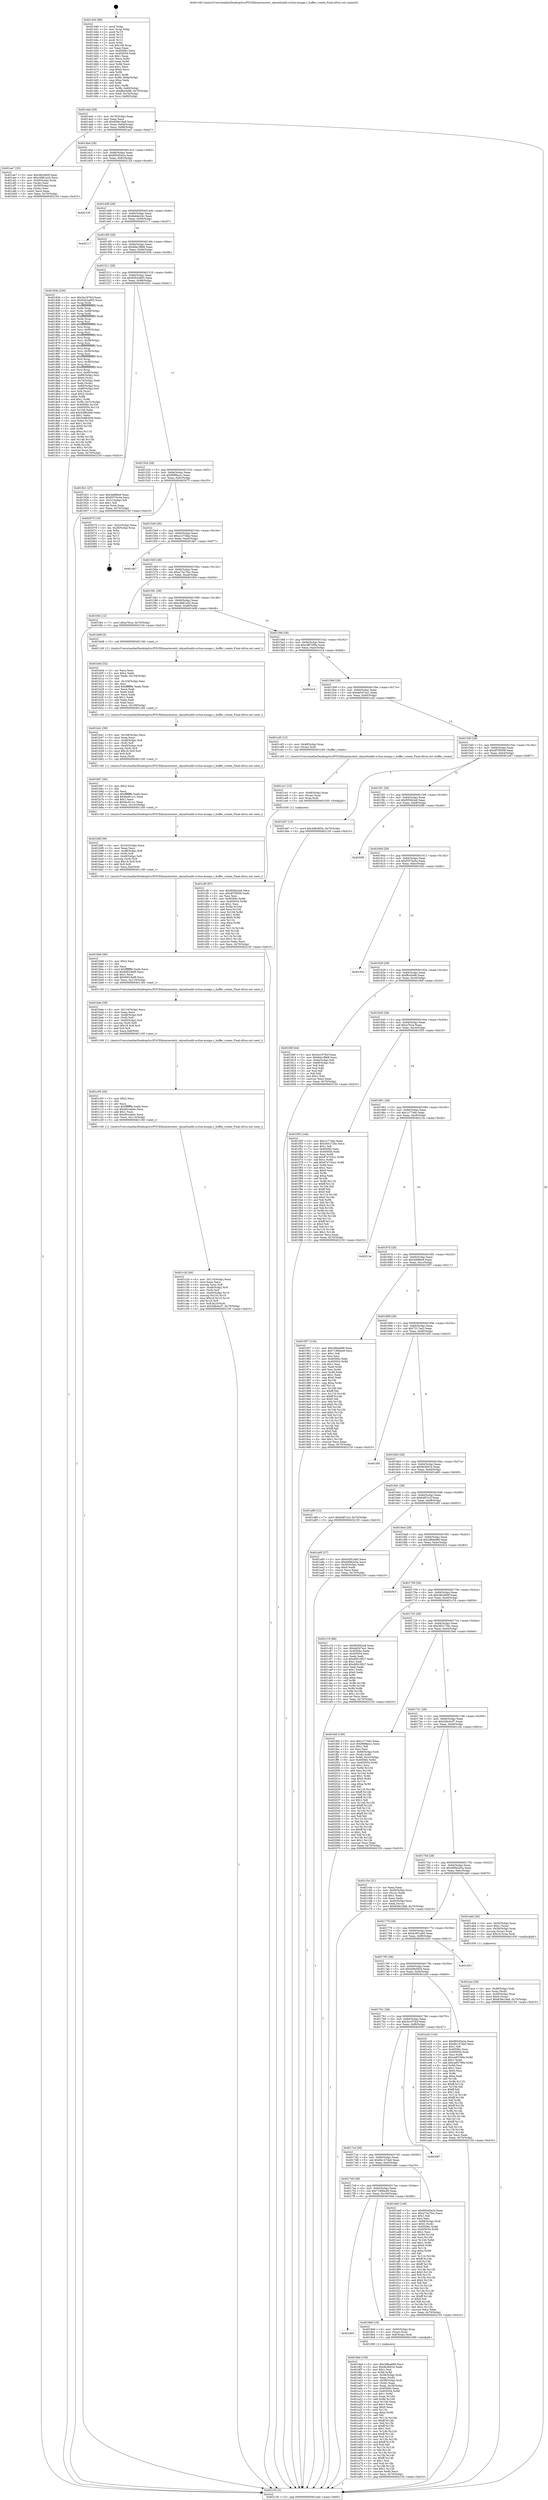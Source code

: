 digraph "0x401440" {
  label = "0x401440 (/mnt/c/Users/mathe/Desktop/tcc/POCII/binaries/extr_skynetlualib-srclua-mongo.c_buffer_create_Final-ollvm.out::main(0))"
  labelloc = "t"
  node[shape=record]

  Entry [label="",width=0.3,height=0.3,shape=circle,fillcolor=black,style=filled]
  "0x4014a0" [label="{
     0x4014a0 [29]\l
     | [instrs]\l
     &nbsp;&nbsp;0x4014a0 \<+3\>: mov -0x70(%rbp),%eax\l
     &nbsp;&nbsp;0x4014a3 \<+2\>: mov %eax,%ecx\l
     &nbsp;&nbsp;0x4014a5 \<+6\>: sub $0x839e19a8,%ecx\l
     &nbsp;&nbsp;0x4014ab \<+6\>: mov %eax,-0x84(%rbp)\l
     &nbsp;&nbsp;0x4014b1 \<+6\>: mov %ecx,-0x88(%rbp)\l
     &nbsp;&nbsp;0x4014b7 \<+6\>: je 0000000000401ae7 \<main+0x6a7\>\l
  }"]
  "0x401ae7" [label="{
     0x401ae7 [33]\l
     | [instrs]\l
     &nbsp;&nbsp;0x401ae7 \<+5\>: mov $0x2fe2460f,%eax\l
     &nbsp;&nbsp;0x401aec \<+5\>: mov $0xc4881a2d,%ecx\l
     &nbsp;&nbsp;0x401af1 \<+4\>: mov -0x40(%rbp),%rdx\l
     &nbsp;&nbsp;0x401af5 \<+2\>: mov (%rdx),%esi\l
     &nbsp;&nbsp;0x401af7 \<+4\>: mov -0x50(%rbp),%rdx\l
     &nbsp;&nbsp;0x401afb \<+2\>: cmp (%rdx),%esi\l
     &nbsp;&nbsp;0x401afd \<+3\>: cmovl %ecx,%eax\l
     &nbsp;&nbsp;0x401b00 \<+3\>: mov %eax,-0x70(%rbp)\l
     &nbsp;&nbsp;0x401b03 \<+5\>: jmp 0000000000402150 \<main+0xd10\>\l
  }"]
  "0x4014bd" [label="{
     0x4014bd [28]\l
     | [instrs]\l
     &nbsp;&nbsp;0x4014bd \<+5\>: jmp 00000000004014c2 \<main+0x82\>\l
     &nbsp;&nbsp;0x4014c2 \<+6\>: mov -0x84(%rbp),%eax\l
     &nbsp;&nbsp;0x4014c8 \<+5\>: sub $0x893d5a2a,%eax\l
     &nbsp;&nbsp;0x4014cd \<+6\>: mov %eax,-0x8c(%rbp)\l
     &nbsp;&nbsp;0x4014d3 \<+6\>: je 0000000000402128 \<main+0xce8\>\l
  }"]
  Exit [label="",width=0.3,height=0.3,shape=circle,fillcolor=black,style=filled,peripheries=2]
  "0x402128" [label="{
     0x402128\l
  }", style=dashed]
  "0x4014d9" [label="{
     0x4014d9 [28]\l
     | [instrs]\l
     &nbsp;&nbsp;0x4014d9 \<+5\>: jmp 00000000004014de \<main+0x9e\>\l
     &nbsp;&nbsp;0x4014de \<+6\>: mov -0x84(%rbp),%eax\l
     &nbsp;&nbsp;0x4014e4 \<+5\>: sub $0x8abbe24c,%eax\l
     &nbsp;&nbsp;0x4014e9 \<+6\>: mov %eax,-0x90(%rbp)\l
     &nbsp;&nbsp;0x4014ef \<+6\>: je 0000000000402117 \<main+0xcd7\>\l
  }"]
  "0x401cf0" [label="{
     0x401cf0 [87]\l
     | [instrs]\l
     &nbsp;&nbsp;0x401cf0 \<+5\>: mov $0xf05842e8,%ecx\l
     &nbsp;&nbsp;0x401cf5 \<+5\>: mov $0xdf7f5009,%edx\l
     &nbsp;&nbsp;0x401cfa \<+2\>: xor %esi,%esi\l
     &nbsp;&nbsp;0x401cfc \<+8\>: mov 0x40506c,%r8d\l
     &nbsp;&nbsp;0x401d04 \<+8\>: mov 0x405054,%r9d\l
     &nbsp;&nbsp;0x401d0c \<+3\>: sub $0x1,%esi\l
     &nbsp;&nbsp;0x401d0f \<+3\>: mov %r8d,%r10d\l
     &nbsp;&nbsp;0x401d12 \<+3\>: add %esi,%r10d\l
     &nbsp;&nbsp;0x401d15 \<+4\>: imul %r10d,%r8d\l
     &nbsp;&nbsp;0x401d19 \<+4\>: and $0x1,%r8d\l
     &nbsp;&nbsp;0x401d1d \<+4\>: cmp $0x0,%r8d\l
     &nbsp;&nbsp;0x401d21 \<+4\>: sete %r11b\l
     &nbsp;&nbsp;0x401d25 \<+4\>: cmp $0xa,%r9d\l
     &nbsp;&nbsp;0x401d29 \<+3\>: setl %bl\l
     &nbsp;&nbsp;0x401d2c \<+3\>: mov %r11b,%r14b\l
     &nbsp;&nbsp;0x401d2f \<+3\>: and %bl,%r14b\l
     &nbsp;&nbsp;0x401d32 \<+3\>: xor %bl,%r11b\l
     &nbsp;&nbsp;0x401d35 \<+3\>: or %r11b,%r14b\l
     &nbsp;&nbsp;0x401d38 \<+4\>: test $0x1,%r14b\l
     &nbsp;&nbsp;0x401d3c \<+3\>: cmovne %edx,%ecx\l
     &nbsp;&nbsp;0x401d3f \<+3\>: mov %ecx,-0x70(%rbp)\l
     &nbsp;&nbsp;0x401d42 \<+5\>: jmp 0000000000402150 \<main+0xd10\>\l
  }"]
  "0x402117" [label="{
     0x402117\l
  }", style=dashed]
  "0x4014f5" [label="{
     0x4014f5 [28]\l
     | [instrs]\l
     &nbsp;&nbsp;0x4014f5 \<+5\>: jmp 00000000004014fa \<main+0xba\>\l
     &nbsp;&nbsp;0x4014fa \<+6\>: mov -0x84(%rbp),%eax\l
     &nbsp;&nbsp;0x401500 \<+5\>: sub $0x8da1f868,%eax\l
     &nbsp;&nbsp;0x401505 \<+6\>: mov %eax,-0x94(%rbp)\l
     &nbsp;&nbsp;0x40150b \<+6\>: je 000000000040183b \<main+0x3fb\>\l
  }"]
  "0x401ce1" [label="{
     0x401ce1 [15]\l
     | [instrs]\l
     &nbsp;&nbsp;0x401ce1 \<+4\>: mov -0x48(%rbp),%rax\l
     &nbsp;&nbsp;0x401ce5 \<+3\>: mov (%rax),%rax\l
     &nbsp;&nbsp;0x401ce8 \<+3\>: mov %rax,%rdi\l
     &nbsp;&nbsp;0x401ceb \<+5\>: call 0000000000401030 \<free@plt\>\l
     | [calls]\l
     &nbsp;&nbsp;0x401030 \{1\} (unknown)\l
  }"]
  "0x40183b" [label="{
     0x40183b [230]\l
     | [instrs]\l
     &nbsp;&nbsp;0x40183b \<+5\>: mov $0x5e1979cf,%eax\l
     &nbsp;&nbsp;0x401840 \<+5\>: mov $0x92b2a855,%ecx\l
     &nbsp;&nbsp;0x401845 \<+3\>: mov %rsp,%rdx\l
     &nbsp;&nbsp;0x401848 \<+4\>: add $0xfffffffffffffff0,%rdx\l
     &nbsp;&nbsp;0x40184c \<+3\>: mov %rdx,%rsp\l
     &nbsp;&nbsp;0x40184f \<+4\>: mov %rdx,-0x68(%rbp)\l
     &nbsp;&nbsp;0x401853 \<+3\>: mov %rsp,%rdx\l
     &nbsp;&nbsp;0x401856 \<+4\>: add $0xfffffffffffffff0,%rdx\l
     &nbsp;&nbsp;0x40185a \<+3\>: mov %rdx,%rsp\l
     &nbsp;&nbsp;0x40185d \<+3\>: mov %rsp,%rsi\l
     &nbsp;&nbsp;0x401860 \<+4\>: add $0xfffffffffffffff0,%rsi\l
     &nbsp;&nbsp;0x401864 \<+3\>: mov %rsi,%rsp\l
     &nbsp;&nbsp;0x401867 \<+4\>: mov %rsi,-0x60(%rbp)\l
     &nbsp;&nbsp;0x40186b \<+3\>: mov %rsp,%rsi\l
     &nbsp;&nbsp;0x40186e \<+4\>: add $0xfffffffffffffff0,%rsi\l
     &nbsp;&nbsp;0x401872 \<+3\>: mov %rsi,%rsp\l
     &nbsp;&nbsp;0x401875 \<+4\>: mov %rsi,-0x58(%rbp)\l
     &nbsp;&nbsp;0x401879 \<+3\>: mov %rsp,%rsi\l
     &nbsp;&nbsp;0x40187c \<+4\>: add $0xfffffffffffffff0,%rsi\l
     &nbsp;&nbsp;0x401880 \<+3\>: mov %rsi,%rsp\l
     &nbsp;&nbsp;0x401883 \<+4\>: mov %rsi,-0x50(%rbp)\l
     &nbsp;&nbsp;0x401887 \<+3\>: mov %rsp,%rsi\l
     &nbsp;&nbsp;0x40188a \<+4\>: add $0xfffffffffffffff0,%rsi\l
     &nbsp;&nbsp;0x40188e \<+3\>: mov %rsi,%rsp\l
     &nbsp;&nbsp;0x401891 \<+4\>: mov %rsi,-0x48(%rbp)\l
     &nbsp;&nbsp;0x401895 \<+3\>: mov %rsp,%rsi\l
     &nbsp;&nbsp;0x401898 \<+4\>: add $0xfffffffffffffff0,%rsi\l
     &nbsp;&nbsp;0x40189c \<+3\>: mov %rsi,%rsp\l
     &nbsp;&nbsp;0x40189f \<+4\>: mov %rsi,-0x40(%rbp)\l
     &nbsp;&nbsp;0x4018a3 \<+4\>: mov -0x68(%rbp),%rsi\l
     &nbsp;&nbsp;0x4018a7 \<+6\>: movl $0x0,(%rsi)\l
     &nbsp;&nbsp;0x4018ad \<+3\>: mov -0x74(%rbp),%edi\l
     &nbsp;&nbsp;0x4018b0 \<+2\>: mov %edi,(%rdx)\l
     &nbsp;&nbsp;0x4018b2 \<+4\>: mov -0x60(%rbp),%rsi\l
     &nbsp;&nbsp;0x4018b6 \<+4\>: mov -0x80(%rbp),%r8\l
     &nbsp;&nbsp;0x4018ba \<+3\>: mov %r8,(%rsi)\l
     &nbsp;&nbsp;0x4018bd \<+3\>: cmpl $0x2,(%rdx)\l
     &nbsp;&nbsp;0x4018c0 \<+4\>: setne %r9b\l
     &nbsp;&nbsp;0x4018c4 \<+4\>: and $0x1,%r9b\l
     &nbsp;&nbsp;0x4018c8 \<+4\>: mov %r9b,-0x31(%rbp)\l
     &nbsp;&nbsp;0x4018cc \<+8\>: mov 0x40506c,%r10d\l
     &nbsp;&nbsp;0x4018d4 \<+8\>: mov 0x405054,%r11d\l
     &nbsp;&nbsp;0x4018dc \<+3\>: mov %r10d,%ebx\l
     &nbsp;&nbsp;0x4018df \<+6\>: add $0x5c88cb06,%ebx\l
     &nbsp;&nbsp;0x4018e5 \<+3\>: sub $0x1,%ebx\l
     &nbsp;&nbsp;0x4018e8 \<+6\>: sub $0x5c88cb06,%ebx\l
     &nbsp;&nbsp;0x4018ee \<+4\>: imul %ebx,%r10d\l
     &nbsp;&nbsp;0x4018f2 \<+4\>: and $0x1,%r10d\l
     &nbsp;&nbsp;0x4018f6 \<+4\>: cmp $0x0,%r10d\l
     &nbsp;&nbsp;0x4018fa \<+4\>: sete %r9b\l
     &nbsp;&nbsp;0x4018fe \<+4\>: cmp $0xa,%r11d\l
     &nbsp;&nbsp;0x401902 \<+4\>: setl %r14b\l
     &nbsp;&nbsp;0x401906 \<+3\>: mov %r9b,%r15b\l
     &nbsp;&nbsp;0x401909 \<+3\>: and %r14b,%r15b\l
     &nbsp;&nbsp;0x40190c \<+3\>: xor %r14b,%r9b\l
     &nbsp;&nbsp;0x40190f \<+3\>: or %r9b,%r15b\l
     &nbsp;&nbsp;0x401912 \<+4\>: test $0x1,%r15b\l
     &nbsp;&nbsp;0x401916 \<+3\>: cmovne %ecx,%eax\l
     &nbsp;&nbsp;0x401919 \<+3\>: mov %eax,-0x70(%rbp)\l
     &nbsp;&nbsp;0x40191c \<+5\>: jmp 0000000000402150 \<main+0xd10\>\l
  }"]
  "0x401511" [label="{
     0x401511 [28]\l
     | [instrs]\l
     &nbsp;&nbsp;0x401511 \<+5\>: jmp 0000000000401516 \<main+0xd6\>\l
     &nbsp;&nbsp;0x401516 \<+6\>: mov -0x84(%rbp),%eax\l
     &nbsp;&nbsp;0x40151c \<+5\>: sub $0x92b2a855,%eax\l
     &nbsp;&nbsp;0x401521 \<+6\>: mov %eax,-0x98(%rbp)\l
     &nbsp;&nbsp;0x401527 \<+6\>: je 0000000000401921 \<main+0x4e1\>\l
  }"]
  "0x401c2d" [label="{
     0x401c2d [49]\l
     | [instrs]\l
     &nbsp;&nbsp;0x401c2d \<+6\>: mov -0x114(%rbp),%ecx\l
     &nbsp;&nbsp;0x401c33 \<+3\>: imul %eax,%ecx\l
     &nbsp;&nbsp;0x401c36 \<+3\>: movslq %ecx,%r8\l
     &nbsp;&nbsp;0x401c39 \<+4\>: mov -0x48(%rbp),%r9\l
     &nbsp;&nbsp;0x401c3d \<+3\>: mov (%r9),%r9\l
     &nbsp;&nbsp;0x401c40 \<+4\>: mov -0x40(%rbp),%r10\l
     &nbsp;&nbsp;0x401c44 \<+3\>: movslq (%r10),%r10\l
     &nbsp;&nbsp;0x401c47 \<+4\>: imul $0x18,%r10,%r10\l
     &nbsp;&nbsp;0x401c4b \<+3\>: add %r10,%r9\l
     &nbsp;&nbsp;0x401c4e \<+4\>: mov %r8,0x10(%r9)\l
     &nbsp;&nbsp;0x401c52 \<+7\>: movl $0x3dbcbcf7,-0x70(%rbp)\l
     &nbsp;&nbsp;0x401c59 \<+5\>: jmp 0000000000402150 \<main+0xd10\>\l
  }"]
  "0x401921" [label="{
     0x401921 [27]\l
     | [instrs]\l
     &nbsp;&nbsp;0x401921 \<+5\>: mov $0x3e886e9,%eax\l
     &nbsp;&nbsp;0x401926 \<+5\>: mov $0xf357bc0a,%ecx\l
     &nbsp;&nbsp;0x40192b \<+3\>: mov -0x31(%rbp),%dl\l
     &nbsp;&nbsp;0x40192e \<+3\>: test $0x1,%dl\l
     &nbsp;&nbsp;0x401931 \<+3\>: cmovne %ecx,%eax\l
     &nbsp;&nbsp;0x401934 \<+3\>: mov %eax,-0x70(%rbp)\l
     &nbsp;&nbsp;0x401937 \<+5\>: jmp 0000000000402150 \<main+0xd10\>\l
  }"]
  "0x40152d" [label="{
     0x40152d [28]\l
     | [instrs]\l
     &nbsp;&nbsp;0x40152d \<+5\>: jmp 0000000000401532 \<main+0xf2\>\l
     &nbsp;&nbsp;0x401532 \<+6\>: mov -0x84(%rbp),%eax\l
     &nbsp;&nbsp;0x401538 \<+5\>: sub $0x96f9accc,%eax\l
     &nbsp;&nbsp;0x40153d \<+6\>: mov %eax,-0x9c(%rbp)\l
     &nbsp;&nbsp;0x401543 \<+6\>: je 0000000000402075 \<main+0xc35\>\l
  }"]
  "0x401c05" [label="{
     0x401c05 [40]\l
     | [instrs]\l
     &nbsp;&nbsp;0x401c05 \<+5\>: mov $0x2,%ecx\l
     &nbsp;&nbsp;0x401c0a \<+1\>: cltd\l
     &nbsp;&nbsp;0x401c0b \<+2\>: idiv %ecx\l
     &nbsp;&nbsp;0x401c0d \<+6\>: imul $0xfffffffe,%edx,%ecx\l
     &nbsp;&nbsp;0x401c13 \<+6\>: sub $0xd0ccab4c,%ecx\l
     &nbsp;&nbsp;0x401c19 \<+3\>: add $0x1,%ecx\l
     &nbsp;&nbsp;0x401c1c \<+6\>: add $0xd0ccab4c,%ecx\l
     &nbsp;&nbsp;0x401c22 \<+6\>: mov %ecx,-0x114(%rbp)\l
     &nbsp;&nbsp;0x401c28 \<+5\>: call 0000000000401160 \<next_i\>\l
     | [calls]\l
     &nbsp;&nbsp;0x401160 \{1\} (/mnt/c/Users/mathe/Desktop/tcc/POCII/binaries/extr_skynetlualib-srclua-mongo.c_buffer_create_Final-ollvm.out::next_i)\l
  }"]
  "0x402075" [label="{
     0x402075 [18]\l
     | [instrs]\l
     &nbsp;&nbsp;0x402075 \<+3\>: mov -0x2c(%rbp),%eax\l
     &nbsp;&nbsp;0x402078 \<+4\>: lea -0x28(%rbp),%rsp\l
     &nbsp;&nbsp;0x40207c \<+1\>: pop %rbx\l
     &nbsp;&nbsp;0x40207d \<+2\>: pop %r12\l
     &nbsp;&nbsp;0x40207f \<+2\>: pop %r13\l
     &nbsp;&nbsp;0x402081 \<+2\>: pop %r14\l
     &nbsp;&nbsp;0x402083 \<+2\>: pop %r15\l
     &nbsp;&nbsp;0x402085 \<+1\>: pop %rbp\l
     &nbsp;&nbsp;0x402086 \<+1\>: ret\l
  }"]
  "0x401549" [label="{
     0x401549 [28]\l
     | [instrs]\l
     &nbsp;&nbsp;0x401549 \<+5\>: jmp 000000000040154e \<main+0x10e\>\l
     &nbsp;&nbsp;0x40154e \<+6\>: mov -0x84(%rbp),%eax\l
     &nbsp;&nbsp;0x401554 \<+5\>: sub $0xa1374fae,%eax\l
     &nbsp;&nbsp;0x401559 \<+6\>: mov %eax,-0xa0(%rbp)\l
     &nbsp;&nbsp;0x40155f \<+6\>: je 0000000000401db7 \<main+0x977\>\l
  }"]
  "0x401bde" [label="{
     0x401bde [39]\l
     | [instrs]\l
     &nbsp;&nbsp;0x401bde \<+6\>: mov -0x110(%rbp),%ecx\l
     &nbsp;&nbsp;0x401be4 \<+3\>: imul %eax,%ecx\l
     &nbsp;&nbsp;0x401be7 \<+4\>: mov -0x48(%rbp),%r8\l
     &nbsp;&nbsp;0x401beb \<+3\>: mov (%r8),%r8\l
     &nbsp;&nbsp;0x401bee \<+4\>: mov -0x40(%rbp),%r9\l
     &nbsp;&nbsp;0x401bf2 \<+3\>: movslq (%r9),%r9\l
     &nbsp;&nbsp;0x401bf5 \<+4\>: imul $0x18,%r9,%r9\l
     &nbsp;&nbsp;0x401bf9 \<+3\>: add %r9,%r8\l
     &nbsp;&nbsp;0x401bfc \<+4\>: mov %ecx,0x8(%r8)\l
     &nbsp;&nbsp;0x401c00 \<+5\>: call 0000000000401160 \<next_i\>\l
     | [calls]\l
     &nbsp;&nbsp;0x401160 \{1\} (/mnt/c/Users/mathe/Desktop/tcc/POCII/binaries/extr_skynetlualib-srclua-mongo.c_buffer_create_Final-ollvm.out::next_i)\l
  }"]
  "0x401db7" [label="{
     0x401db7\l
  }", style=dashed]
  "0x401565" [label="{
     0x401565 [28]\l
     | [instrs]\l
     &nbsp;&nbsp;0x401565 \<+5\>: jmp 000000000040156a \<main+0x12a\>\l
     &nbsp;&nbsp;0x40156a \<+6\>: mov -0x84(%rbp),%eax\l
     &nbsp;&nbsp;0x401570 \<+5\>: sub $0xa73a75ec,%eax\l
     &nbsp;&nbsp;0x401575 \<+6\>: mov %eax,-0xa4(%rbp)\l
     &nbsp;&nbsp;0x40157b \<+6\>: je 0000000000401f44 \<main+0xb04\>\l
  }"]
  "0x401bb6" [label="{
     0x401bb6 [40]\l
     | [instrs]\l
     &nbsp;&nbsp;0x401bb6 \<+5\>: mov $0x2,%ecx\l
     &nbsp;&nbsp;0x401bbb \<+1\>: cltd\l
     &nbsp;&nbsp;0x401bbc \<+2\>: idiv %ecx\l
     &nbsp;&nbsp;0x401bbe \<+6\>: imul $0xfffffffe,%edx,%ecx\l
     &nbsp;&nbsp;0x401bc4 \<+6\>: sub $0x8d018af9,%ecx\l
     &nbsp;&nbsp;0x401bca \<+3\>: add $0x1,%ecx\l
     &nbsp;&nbsp;0x401bcd \<+6\>: add $0x8d018af9,%ecx\l
     &nbsp;&nbsp;0x401bd3 \<+6\>: mov %ecx,-0x110(%rbp)\l
     &nbsp;&nbsp;0x401bd9 \<+5\>: call 0000000000401160 \<next_i\>\l
     | [calls]\l
     &nbsp;&nbsp;0x401160 \{1\} (/mnt/c/Users/mathe/Desktop/tcc/POCII/binaries/extr_skynetlualib-srclua-mongo.c_buffer_create_Final-ollvm.out::next_i)\l
  }"]
  "0x401f44" [label="{
     0x401f44 [12]\l
     | [instrs]\l
     &nbsp;&nbsp;0x401f44 \<+7\>: movl $0xa7fcca,-0x70(%rbp)\l
     &nbsp;&nbsp;0x401f4b \<+5\>: jmp 0000000000402150 \<main+0xd10\>\l
  }"]
  "0x401581" [label="{
     0x401581 [28]\l
     | [instrs]\l
     &nbsp;&nbsp;0x401581 \<+5\>: jmp 0000000000401586 \<main+0x146\>\l
     &nbsp;&nbsp;0x401586 \<+6\>: mov -0x84(%rbp),%eax\l
     &nbsp;&nbsp;0x40158c \<+5\>: sub $0xc4881a2d,%eax\l
     &nbsp;&nbsp;0x401591 \<+6\>: mov %eax,-0xa8(%rbp)\l
     &nbsp;&nbsp;0x401597 \<+6\>: je 0000000000401b08 \<main+0x6c8\>\l
  }"]
  "0x401b8f" [label="{
     0x401b8f [39]\l
     | [instrs]\l
     &nbsp;&nbsp;0x401b8f \<+6\>: mov -0x10c(%rbp),%ecx\l
     &nbsp;&nbsp;0x401b95 \<+3\>: imul %eax,%ecx\l
     &nbsp;&nbsp;0x401b98 \<+4\>: mov -0x48(%rbp),%r8\l
     &nbsp;&nbsp;0x401b9c \<+3\>: mov (%r8),%r8\l
     &nbsp;&nbsp;0x401b9f \<+4\>: mov -0x40(%rbp),%r9\l
     &nbsp;&nbsp;0x401ba3 \<+3\>: movslq (%r9),%r9\l
     &nbsp;&nbsp;0x401ba6 \<+4\>: imul $0x18,%r9,%r9\l
     &nbsp;&nbsp;0x401baa \<+3\>: add %r9,%r8\l
     &nbsp;&nbsp;0x401bad \<+4\>: mov %ecx,0x4(%r8)\l
     &nbsp;&nbsp;0x401bb1 \<+5\>: call 0000000000401160 \<next_i\>\l
     | [calls]\l
     &nbsp;&nbsp;0x401160 \{1\} (/mnt/c/Users/mathe/Desktop/tcc/POCII/binaries/extr_skynetlualib-srclua-mongo.c_buffer_create_Final-ollvm.out::next_i)\l
  }"]
  "0x401b08" [label="{
     0x401b08 [5]\l
     | [instrs]\l
     &nbsp;&nbsp;0x401b08 \<+5\>: call 0000000000401160 \<next_i\>\l
     | [calls]\l
     &nbsp;&nbsp;0x401160 \{1\} (/mnt/c/Users/mathe/Desktop/tcc/POCII/binaries/extr_skynetlualib-srclua-mongo.c_buffer_create_Final-ollvm.out::next_i)\l
  }"]
  "0x40159d" [label="{
     0x40159d [28]\l
     | [instrs]\l
     &nbsp;&nbsp;0x40159d \<+5\>: jmp 00000000004015a2 \<main+0x162\>\l
     &nbsp;&nbsp;0x4015a2 \<+6\>: mov -0x84(%rbp),%eax\l
     &nbsp;&nbsp;0x4015a8 \<+5\>: sub $0xc98700fa,%eax\l
     &nbsp;&nbsp;0x4015ad \<+6\>: mov %eax,-0xac(%rbp)\l
     &nbsp;&nbsp;0x4015b3 \<+6\>: je 0000000000401e14 \<main+0x9d4\>\l
  }"]
  "0x401b67" [label="{
     0x401b67 [40]\l
     | [instrs]\l
     &nbsp;&nbsp;0x401b67 \<+5\>: mov $0x2,%ecx\l
     &nbsp;&nbsp;0x401b6c \<+1\>: cltd\l
     &nbsp;&nbsp;0x401b6d \<+2\>: idiv %ecx\l
     &nbsp;&nbsp;0x401b6f \<+6\>: imul $0xfffffffe,%edx,%ecx\l
     &nbsp;&nbsp;0x401b75 \<+6\>: add $0xfac81cc1,%ecx\l
     &nbsp;&nbsp;0x401b7b \<+3\>: add $0x1,%ecx\l
     &nbsp;&nbsp;0x401b7e \<+6\>: sub $0xfac81cc1,%ecx\l
     &nbsp;&nbsp;0x401b84 \<+6\>: mov %ecx,-0x10c(%rbp)\l
     &nbsp;&nbsp;0x401b8a \<+5\>: call 0000000000401160 \<next_i\>\l
     | [calls]\l
     &nbsp;&nbsp;0x401160 \{1\} (/mnt/c/Users/mathe/Desktop/tcc/POCII/binaries/extr_skynetlualib-srclua-mongo.c_buffer_create_Final-ollvm.out::next_i)\l
  }"]
  "0x401e14" [label="{
     0x401e14\l
  }", style=dashed]
  "0x4015b9" [label="{
     0x4015b9 [28]\l
     | [instrs]\l
     &nbsp;&nbsp;0x4015b9 \<+5\>: jmp 00000000004015be \<main+0x17e\>\l
     &nbsp;&nbsp;0x4015be \<+6\>: mov -0x84(%rbp),%eax\l
     &nbsp;&nbsp;0x4015c4 \<+5\>: sub $0xde547ea1,%eax\l
     &nbsp;&nbsp;0x4015c9 \<+6\>: mov %eax,-0xb0(%rbp)\l
     &nbsp;&nbsp;0x4015cf \<+6\>: je 0000000000401cd5 \<main+0x895\>\l
  }"]
  "0x401b41" [label="{
     0x401b41 [38]\l
     | [instrs]\l
     &nbsp;&nbsp;0x401b41 \<+6\>: mov -0x108(%rbp),%ecx\l
     &nbsp;&nbsp;0x401b47 \<+3\>: imul %eax,%ecx\l
     &nbsp;&nbsp;0x401b4a \<+4\>: mov -0x48(%rbp),%r8\l
     &nbsp;&nbsp;0x401b4e \<+3\>: mov (%r8),%r8\l
     &nbsp;&nbsp;0x401b51 \<+4\>: mov -0x40(%rbp),%r9\l
     &nbsp;&nbsp;0x401b55 \<+3\>: movslq (%r9),%r9\l
     &nbsp;&nbsp;0x401b58 \<+4\>: imul $0x18,%r9,%r9\l
     &nbsp;&nbsp;0x401b5c \<+3\>: add %r9,%r8\l
     &nbsp;&nbsp;0x401b5f \<+3\>: mov %ecx,(%r8)\l
     &nbsp;&nbsp;0x401b62 \<+5\>: call 0000000000401160 \<next_i\>\l
     | [calls]\l
     &nbsp;&nbsp;0x401160 \{1\} (/mnt/c/Users/mathe/Desktop/tcc/POCII/binaries/extr_skynetlualib-srclua-mongo.c_buffer_create_Final-ollvm.out::next_i)\l
  }"]
  "0x401cd5" [label="{
     0x401cd5 [12]\l
     | [instrs]\l
     &nbsp;&nbsp;0x401cd5 \<+4\>: mov -0x48(%rbp),%rax\l
     &nbsp;&nbsp;0x401cd9 \<+3\>: mov (%rax),%rdi\l
     &nbsp;&nbsp;0x401cdc \<+5\>: call 0000000000401240 \<buffer_create\>\l
     | [calls]\l
     &nbsp;&nbsp;0x401240 \{1\} (/mnt/c/Users/mathe/Desktop/tcc/POCII/binaries/extr_skynetlualib-srclua-mongo.c_buffer_create_Final-ollvm.out::buffer_create)\l
  }"]
  "0x4015d5" [label="{
     0x4015d5 [28]\l
     | [instrs]\l
     &nbsp;&nbsp;0x4015d5 \<+5\>: jmp 00000000004015da \<main+0x19a\>\l
     &nbsp;&nbsp;0x4015da \<+6\>: mov -0x84(%rbp),%eax\l
     &nbsp;&nbsp;0x4015e0 \<+5\>: sub $0xdf7f5009,%eax\l
     &nbsp;&nbsp;0x4015e5 \<+6\>: mov %eax,-0xb4(%rbp)\l
     &nbsp;&nbsp;0x4015eb \<+6\>: je 0000000000401d47 \<main+0x907\>\l
  }"]
  "0x401b0d" [label="{
     0x401b0d [52]\l
     | [instrs]\l
     &nbsp;&nbsp;0x401b0d \<+2\>: xor %ecx,%ecx\l
     &nbsp;&nbsp;0x401b0f \<+5\>: mov $0x2,%edx\l
     &nbsp;&nbsp;0x401b14 \<+6\>: mov %edx,-0x104(%rbp)\l
     &nbsp;&nbsp;0x401b1a \<+1\>: cltd\l
     &nbsp;&nbsp;0x401b1b \<+6\>: mov -0x104(%rbp),%esi\l
     &nbsp;&nbsp;0x401b21 \<+2\>: idiv %esi\l
     &nbsp;&nbsp;0x401b23 \<+6\>: imul $0xfffffffe,%edx,%edx\l
     &nbsp;&nbsp;0x401b29 \<+2\>: mov %ecx,%edi\l
     &nbsp;&nbsp;0x401b2b \<+2\>: sub %edx,%edi\l
     &nbsp;&nbsp;0x401b2d \<+2\>: mov %ecx,%edx\l
     &nbsp;&nbsp;0x401b2f \<+3\>: sub $0x1,%edx\l
     &nbsp;&nbsp;0x401b32 \<+2\>: add %edx,%edi\l
     &nbsp;&nbsp;0x401b34 \<+2\>: sub %edi,%ecx\l
     &nbsp;&nbsp;0x401b36 \<+6\>: mov %ecx,-0x108(%rbp)\l
     &nbsp;&nbsp;0x401b3c \<+5\>: call 0000000000401160 \<next_i\>\l
     | [calls]\l
     &nbsp;&nbsp;0x401160 \{1\} (/mnt/c/Users/mathe/Desktop/tcc/POCII/binaries/extr_skynetlualib-srclua-mongo.c_buffer_create_Final-ollvm.out::next_i)\l
  }"]
  "0x401d47" [label="{
     0x401d47 [12]\l
     | [instrs]\l
     &nbsp;&nbsp;0x401d47 \<+7\>: movl $0x4d9cf454,-0x70(%rbp)\l
     &nbsp;&nbsp;0x401d4e \<+5\>: jmp 0000000000402150 \<main+0xd10\>\l
  }"]
  "0x4015f1" [label="{
     0x4015f1 [28]\l
     | [instrs]\l
     &nbsp;&nbsp;0x4015f1 \<+5\>: jmp 00000000004015f6 \<main+0x1b6\>\l
     &nbsp;&nbsp;0x4015f6 \<+6\>: mov -0x84(%rbp),%eax\l
     &nbsp;&nbsp;0x4015fc \<+5\>: sub $0xf05842e8,%eax\l
     &nbsp;&nbsp;0x401601 \<+6\>: mov %eax,-0xb8(%rbp)\l
     &nbsp;&nbsp;0x401607 \<+6\>: je 00000000004020f0 \<main+0xcb0\>\l
  }"]
  "0x401aca" [label="{
     0x401aca [29]\l
     | [instrs]\l
     &nbsp;&nbsp;0x401aca \<+4\>: mov -0x48(%rbp),%rdi\l
     &nbsp;&nbsp;0x401ace \<+3\>: mov %rax,(%rdi)\l
     &nbsp;&nbsp;0x401ad1 \<+4\>: mov -0x40(%rbp),%rax\l
     &nbsp;&nbsp;0x401ad5 \<+6\>: movl $0x0,(%rax)\l
     &nbsp;&nbsp;0x401adb \<+7\>: movl $0x839e19a8,-0x70(%rbp)\l
     &nbsp;&nbsp;0x401ae2 \<+5\>: jmp 0000000000402150 \<main+0xd10\>\l
  }"]
  "0x4020f0" [label="{
     0x4020f0\l
  }", style=dashed]
  "0x40160d" [label="{
     0x40160d [28]\l
     | [instrs]\l
     &nbsp;&nbsp;0x40160d \<+5\>: jmp 0000000000401612 \<main+0x1d2\>\l
     &nbsp;&nbsp;0x401612 \<+6\>: mov -0x84(%rbp),%eax\l
     &nbsp;&nbsp;0x401618 \<+5\>: sub $0xf357bc0a,%eax\l
     &nbsp;&nbsp;0x40161d \<+6\>: mov %eax,-0xbc(%rbp)\l
     &nbsp;&nbsp;0x401623 \<+6\>: je 000000000040193c \<main+0x4fc\>\l
  }"]
  "0x4019ed" [label="{
     0x4019ed [156]\l
     | [instrs]\l
     &nbsp;&nbsp;0x4019ed \<+5\>: mov $0x28fea689,%ecx\l
     &nbsp;&nbsp;0x4019f2 \<+5\>: mov $0x9e3b81b,%edx\l
     &nbsp;&nbsp;0x4019f7 \<+3\>: mov $0x1,%sil\l
     &nbsp;&nbsp;0x4019fa \<+3\>: xor %r8d,%r8d\l
     &nbsp;&nbsp;0x4019fd \<+4\>: mov -0x58(%rbp),%rdi\l
     &nbsp;&nbsp;0x401a01 \<+2\>: mov %eax,(%rdi)\l
     &nbsp;&nbsp;0x401a03 \<+4\>: mov -0x58(%rbp),%rdi\l
     &nbsp;&nbsp;0x401a07 \<+2\>: mov (%rdi),%eax\l
     &nbsp;&nbsp;0x401a09 \<+3\>: mov %eax,-0x30(%rbp)\l
     &nbsp;&nbsp;0x401a0c \<+7\>: mov 0x40506c,%eax\l
     &nbsp;&nbsp;0x401a13 \<+8\>: mov 0x405054,%r9d\l
     &nbsp;&nbsp;0x401a1b \<+4\>: sub $0x1,%r8d\l
     &nbsp;&nbsp;0x401a1f \<+3\>: mov %eax,%r10d\l
     &nbsp;&nbsp;0x401a22 \<+3\>: add %r8d,%r10d\l
     &nbsp;&nbsp;0x401a25 \<+4\>: imul %r10d,%eax\l
     &nbsp;&nbsp;0x401a29 \<+3\>: and $0x1,%eax\l
     &nbsp;&nbsp;0x401a2c \<+3\>: cmp $0x0,%eax\l
     &nbsp;&nbsp;0x401a2f \<+4\>: sete %r11b\l
     &nbsp;&nbsp;0x401a33 \<+4\>: cmp $0xa,%r9d\l
     &nbsp;&nbsp;0x401a37 \<+3\>: setl %bl\l
     &nbsp;&nbsp;0x401a3a \<+3\>: mov %r11b,%r14b\l
     &nbsp;&nbsp;0x401a3d \<+4\>: xor $0xff,%r14b\l
     &nbsp;&nbsp;0x401a41 \<+3\>: mov %bl,%r15b\l
     &nbsp;&nbsp;0x401a44 \<+4\>: xor $0xff,%r15b\l
     &nbsp;&nbsp;0x401a48 \<+4\>: xor $0x1,%sil\l
     &nbsp;&nbsp;0x401a4c \<+3\>: mov %r14b,%r12b\l
     &nbsp;&nbsp;0x401a4f \<+4\>: and $0xff,%r12b\l
     &nbsp;&nbsp;0x401a53 \<+3\>: and %sil,%r11b\l
     &nbsp;&nbsp;0x401a56 \<+3\>: mov %r15b,%r13b\l
     &nbsp;&nbsp;0x401a59 \<+4\>: and $0xff,%r13b\l
     &nbsp;&nbsp;0x401a5d \<+3\>: and %sil,%bl\l
     &nbsp;&nbsp;0x401a60 \<+3\>: or %r11b,%r12b\l
     &nbsp;&nbsp;0x401a63 \<+3\>: or %bl,%r13b\l
     &nbsp;&nbsp;0x401a66 \<+3\>: xor %r13b,%r12b\l
     &nbsp;&nbsp;0x401a69 \<+3\>: or %r15b,%r14b\l
     &nbsp;&nbsp;0x401a6c \<+4\>: xor $0xff,%r14b\l
     &nbsp;&nbsp;0x401a70 \<+4\>: or $0x1,%sil\l
     &nbsp;&nbsp;0x401a74 \<+3\>: and %sil,%r14b\l
     &nbsp;&nbsp;0x401a77 \<+3\>: or %r14b,%r12b\l
     &nbsp;&nbsp;0x401a7a \<+4\>: test $0x1,%r12b\l
     &nbsp;&nbsp;0x401a7e \<+3\>: cmovne %edx,%ecx\l
     &nbsp;&nbsp;0x401a81 \<+3\>: mov %ecx,-0x70(%rbp)\l
     &nbsp;&nbsp;0x401a84 \<+5\>: jmp 0000000000402150 \<main+0xd10\>\l
  }"]
  "0x40193c" [label="{
     0x40193c\l
  }", style=dashed]
  "0x401629" [label="{
     0x401629 [28]\l
     | [instrs]\l
     &nbsp;&nbsp;0x401629 \<+5\>: jmp 000000000040162e \<main+0x1ee\>\l
     &nbsp;&nbsp;0x40162e \<+6\>: mov -0x84(%rbp),%eax\l
     &nbsp;&nbsp;0x401634 \<+5\>: sub $0xffce5e86,%eax\l
     &nbsp;&nbsp;0x401639 \<+6\>: mov %eax,-0xc0(%rbp)\l
     &nbsp;&nbsp;0x40163f \<+6\>: je 000000000040180f \<main+0x3cf\>\l
  }"]
  "0x401805" [label="{
     0x401805\l
  }", style=dashed]
  "0x40180f" [label="{
     0x40180f [44]\l
     | [instrs]\l
     &nbsp;&nbsp;0x40180f \<+5\>: mov $0x5e1979cf,%eax\l
     &nbsp;&nbsp;0x401814 \<+5\>: mov $0x8da1f868,%ecx\l
     &nbsp;&nbsp;0x401819 \<+3\>: mov -0x6a(%rbp),%dl\l
     &nbsp;&nbsp;0x40181c \<+4\>: mov -0x69(%rbp),%sil\l
     &nbsp;&nbsp;0x401820 \<+3\>: mov %dl,%dil\l
     &nbsp;&nbsp;0x401823 \<+3\>: and %sil,%dil\l
     &nbsp;&nbsp;0x401826 \<+3\>: xor %sil,%dl\l
     &nbsp;&nbsp;0x401829 \<+3\>: or %dl,%dil\l
     &nbsp;&nbsp;0x40182c \<+4\>: test $0x1,%dil\l
     &nbsp;&nbsp;0x401830 \<+3\>: cmovne %ecx,%eax\l
     &nbsp;&nbsp;0x401833 \<+3\>: mov %eax,-0x70(%rbp)\l
     &nbsp;&nbsp;0x401836 \<+5\>: jmp 0000000000402150 \<main+0xd10\>\l
  }"]
  "0x401645" [label="{
     0x401645 [28]\l
     | [instrs]\l
     &nbsp;&nbsp;0x401645 \<+5\>: jmp 000000000040164a \<main+0x20a\>\l
     &nbsp;&nbsp;0x40164a \<+6\>: mov -0x84(%rbp),%eax\l
     &nbsp;&nbsp;0x401650 \<+5\>: sub $0xa7fcca,%eax\l
     &nbsp;&nbsp;0x401655 \<+6\>: mov %eax,-0xc4(%rbp)\l
     &nbsp;&nbsp;0x40165b \<+6\>: je 0000000000401f50 \<main+0xb10\>\l
  }"]
  "0x402150" [label="{
     0x402150 [5]\l
     | [instrs]\l
     &nbsp;&nbsp;0x402150 \<+5\>: jmp 00000000004014a0 \<main+0x60\>\l
  }"]
  "0x401440" [label="{
     0x401440 [96]\l
     | [instrs]\l
     &nbsp;&nbsp;0x401440 \<+1\>: push %rbp\l
     &nbsp;&nbsp;0x401441 \<+3\>: mov %rsp,%rbp\l
     &nbsp;&nbsp;0x401444 \<+2\>: push %r15\l
     &nbsp;&nbsp;0x401446 \<+2\>: push %r14\l
     &nbsp;&nbsp;0x401448 \<+2\>: push %r13\l
     &nbsp;&nbsp;0x40144a \<+2\>: push %r12\l
     &nbsp;&nbsp;0x40144c \<+1\>: push %rbx\l
     &nbsp;&nbsp;0x40144d \<+7\>: sub $0x108,%rsp\l
     &nbsp;&nbsp;0x401454 \<+2\>: xor %eax,%eax\l
     &nbsp;&nbsp;0x401456 \<+7\>: mov 0x40506c,%ecx\l
     &nbsp;&nbsp;0x40145d \<+7\>: mov 0x405054,%edx\l
     &nbsp;&nbsp;0x401464 \<+3\>: sub $0x1,%eax\l
     &nbsp;&nbsp;0x401467 \<+3\>: mov %ecx,%r8d\l
     &nbsp;&nbsp;0x40146a \<+3\>: add %eax,%r8d\l
     &nbsp;&nbsp;0x40146d \<+4\>: imul %r8d,%ecx\l
     &nbsp;&nbsp;0x401471 \<+3\>: and $0x1,%ecx\l
     &nbsp;&nbsp;0x401474 \<+3\>: cmp $0x0,%ecx\l
     &nbsp;&nbsp;0x401477 \<+4\>: sete %r9b\l
     &nbsp;&nbsp;0x40147b \<+4\>: and $0x1,%r9b\l
     &nbsp;&nbsp;0x40147f \<+4\>: mov %r9b,-0x6a(%rbp)\l
     &nbsp;&nbsp;0x401483 \<+3\>: cmp $0xa,%edx\l
     &nbsp;&nbsp;0x401486 \<+4\>: setl %r9b\l
     &nbsp;&nbsp;0x40148a \<+4\>: and $0x1,%r9b\l
     &nbsp;&nbsp;0x40148e \<+4\>: mov %r9b,-0x69(%rbp)\l
     &nbsp;&nbsp;0x401492 \<+7\>: movl $0xffce5e86,-0x70(%rbp)\l
     &nbsp;&nbsp;0x401499 \<+3\>: mov %edi,-0x74(%rbp)\l
     &nbsp;&nbsp;0x40149c \<+4\>: mov %rsi,-0x80(%rbp)\l
  }"]
  "0x4019dd" [label="{
     0x4019dd [16]\l
     | [instrs]\l
     &nbsp;&nbsp;0x4019dd \<+4\>: mov -0x60(%rbp),%rax\l
     &nbsp;&nbsp;0x4019e1 \<+3\>: mov (%rax),%rax\l
     &nbsp;&nbsp;0x4019e4 \<+4\>: mov 0x8(%rax),%rdi\l
     &nbsp;&nbsp;0x4019e8 \<+5\>: call 0000000000401060 \<atoi@plt\>\l
     | [calls]\l
     &nbsp;&nbsp;0x401060 \{1\} (unknown)\l
  }"]
  "0x401f50" [label="{
     0x401f50 [144]\l
     | [instrs]\l
     &nbsp;&nbsp;0x401f50 \<+5\>: mov $0x1c774dc,%eax\l
     &nbsp;&nbsp;0x401f55 \<+5\>: mov $0x3651726c,%ecx\l
     &nbsp;&nbsp;0x401f5a \<+2\>: mov $0x1,%dl\l
     &nbsp;&nbsp;0x401f5c \<+7\>: mov 0x40506c,%esi\l
     &nbsp;&nbsp;0x401f63 \<+7\>: mov 0x405054,%edi\l
     &nbsp;&nbsp;0x401f6a \<+3\>: mov %esi,%r8d\l
     &nbsp;&nbsp;0x401f6d \<+7\>: sub $0x87e743a1,%r8d\l
     &nbsp;&nbsp;0x401f74 \<+4\>: sub $0x1,%r8d\l
     &nbsp;&nbsp;0x401f78 \<+7\>: add $0x87e743a1,%r8d\l
     &nbsp;&nbsp;0x401f7f \<+4\>: imul %r8d,%esi\l
     &nbsp;&nbsp;0x401f83 \<+3\>: and $0x1,%esi\l
     &nbsp;&nbsp;0x401f86 \<+3\>: cmp $0x0,%esi\l
     &nbsp;&nbsp;0x401f89 \<+4\>: sete %r9b\l
     &nbsp;&nbsp;0x401f8d \<+3\>: cmp $0xa,%edi\l
     &nbsp;&nbsp;0x401f90 \<+4\>: setl %r10b\l
     &nbsp;&nbsp;0x401f94 \<+3\>: mov %r9b,%r11b\l
     &nbsp;&nbsp;0x401f97 \<+4\>: xor $0xff,%r11b\l
     &nbsp;&nbsp;0x401f9b \<+3\>: mov %r10b,%bl\l
     &nbsp;&nbsp;0x401f9e \<+3\>: xor $0xff,%bl\l
     &nbsp;&nbsp;0x401fa1 \<+3\>: xor $0x0,%dl\l
     &nbsp;&nbsp;0x401fa4 \<+3\>: mov %r11b,%r14b\l
     &nbsp;&nbsp;0x401fa7 \<+4\>: and $0x0,%r14b\l
     &nbsp;&nbsp;0x401fab \<+3\>: and %dl,%r9b\l
     &nbsp;&nbsp;0x401fae \<+3\>: mov %bl,%r15b\l
     &nbsp;&nbsp;0x401fb1 \<+4\>: and $0x0,%r15b\l
     &nbsp;&nbsp;0x401fb5 \<+3\>: and %dl,%r10b\l
     &nbsp;&nbsp;0x401fb8 \<+3\>: or %r9b,%r14b\l
     &nbsp;&nbsp;0x401fbb \<+3\>: or %r10b,%r15b\l
     &nbsp;&nbsp;0x401fbe \<+3\>: xor %r15b,%r14b\l
     &nbsp;&nbsp;0x401fc1 \<+3\>: or %bl,%r11b\l
     &nbsp;&nbsp;0x401fc4 \<+4\>: xor $0xff,%r11b\l
     &nbsp;&nbsp;0x401fc8 \<+3\>: or $0x0,%dl\l
     &nbsp;&nbsp;0x401fcb \<+3\>: and %dl,%r11b\l
     &nbsp;&nbsp;0x401fce \<+3\>: or %r11b,%r14b\l
     &nbsp;&nbsp;0x401fd1 \<+4\>: test $0x1,%r14b\l
     &nbsp;&nbsp;0x401fd5 \<+3\>: cmovne %ecx,%eax\l
     &nbsp;&nbsp;0x401fd8 \<+3\>: mov %eax,-0x70(%rbp)\l
     &nbsp;&nbsp;0x401fdb \<+5\>: jmp 0000000000402150 \<main+0xd10\>\l
  }"]
  "0x401661" [label="{
     0x401661 [28]\l
     | [instrs]\l
     &nbsp;&nbsp;0x401661 \<+5\>: jmp 0000000000401666 \<main+0x226\>\l
     &nbsp;&nbsp;0x401666 \<+6\>: mov -0x84(%rbp),%eax\l
     &nbsp;&nbsp;0x40166c \<+5\>: sub $0x1c774dc,%eax\l
     &nbsp;&nbsp;0x401671 \<+6\>: mov %eax,-0xc8(%rbp)\l
     &nbsp;&nbsp;0x401677 \<+6\>: je 000000000040213e \<main+0xcfe\>\l
  }"]
  "0x4017e9" [label="{
     0x4017e9 [28]\l
     | [instrs]\l
     &nbsp;&nbsp;0x4017e9 \<+5\>: jmp 00000000004017ee \<main+0x3ae\>\l
     &nbsp;&nbsp;0x4017ee \<+6\>: mov -0x84(%rbp),%eax\l
     &nbsp;&nbsp;0x4017f4 \<+5\>: sub $0x71990e49,%eax\l
     &nbsp;&nbsp;0x4017f9 \<+6\>: mov %eax,-0x100(%rbp)\l
     &nbsp;&nbsp;0x4017ff \<+6\>: je 00000000004019dd \<main+0x59d\>\l
  }"]
  "0x40213e" [label="{
     0x40213e\l
  }", style=dashed]
  "0x40167d" [label="{
     0x40167d [28]\l
     | [instrs]\l
     &nbsp;&nbsp;0x40167d \<+5\>: jmp 0000000000401682 \<main+0x242\>\l
     &nbsp;&nbsp;0x401682 \<+6\>: mov -0x84(%rbp),%eax\l
     &nbsp;&nbsp;0x401688 \<+5\>: sub $0x3e886e9,%eax\l
     &nbsp;&nbsp;0x40168d \<+6\>: mov %eax,-0xcc(%rbp)\l
     &nbsp;&nbsp;0x401693 \<+6\>: je 0000000000401957 \<main+0x517\>\l
  }"]
  "0x401eb0" [label="{
     0x401eb0 [148]\l
     | [instrs]\l
     &nbsp;&nbsp;0x401eb0 \<+5\>: mov $0x893d5a2a,%eax\l
     &nbsp;&nbsp;0x401eb5 \<+5\>: mov $0xa73a75ec,%ecx\l
     &nbsp;&nbsp;0x401eba \<+2\>: mov $0x1,%dl\l
     &nbsp;&nbsp;0x401ebc \<+2\>: xor %esi,%esi\l
     &nbsp;&nbsp;0x401ebe \<+4\>: mov -0x68(%rbp),%rdi\l
     &nbsp;&nbsp;0x401ec2 \<+6\>: movl $0x0,(%rdi)\l
     &nbsp;&nbsp;0x401ec8 \<+8\>: mov 0x40506c,%r8d\l
     &nbsp;&nbsp;0x401ed0 \<+8\>: mov 0x405054,%r9d\l
     &nbsp;&nbsp;0x401ed8 \<+3\>: sub $0x1,%esi\l
     &nbsp;&nbsp;0x401edb \<+3\>: mov %r8d,%r10d\l
     &nbsp;&nbsp;0x401ede \<+3\>: add %esi,%r10d\l
     &nbsp;&nbsp;0x401ee1 \<+4\>: imul %r10d,%r8d\l
     &nbsp;&nbsp;0x401ee5 \<+4\>: and $0x1,%r8d\l
     &nbsp;&nbsp;0x401ee9 \<+4\>: cmp $0x0,%r8d\l
     &nbsp;&nbsp;0x401eed \<+4\>: sete %r11b\l
     &nbsp;&nbsp;0x401ef1 \<+4\>: cmp $0xa,%r9d\l
     &nbsp;&nbsp;0x401ef5 \<+3\>: setl %bl\l
     &nbsp;&nbsp;0x401ef8 \<+3\>: mov %r11b,%r14b\l
     &nbsp;&nbsp;0x401efb \<+4\>: xor $0xff,%r14b\l
     &nbsp;&nbsp;0x401eff \<+3\>: mov %bl,%r15b\l
     &nbsp;&nbsp;0x401f02 \<+4\>: xor $0xff,%r15b\l
     &nbsp;&nbsp;0x401f06 \<+3\>: xor $0x0,%dl\l
     &nbsp;&nbsp;0x401f09 \<+3\>: mov %r14b,%r12b\l
     &nbsp;&nbsp;0x401f0c \<+4\>: and $0x0,%r12b\l
     &nbsp;&nbsp;0x401f10 \<+3\>: and %dl,%r11b\l
     &nbsp;&nbsp;0x401f13 \<+3\>: mov %r15b,%r13b\l
     &nbsp;&nbsp;0x401f16 \<+4\>: and $0x0,%r13b\l
     &nbsp;&nbsp;0x401f1a \<+2\>: and %dl,%bl\l
     &nbsp;&nbsp;0x401f1c \<+3\>: or %r11b,%r12b\l
     &nbsp;&nbsp;0x401f1f \<+3\>: or %bl,%r13b\l
     &nbsp;&nbsp;0x401f22 \<+3\>: xor %r13b,%r12b\l
     &nbsp;&nbsp;0x401f25 \<+3\>: or %r15b,%r14b\l
     &nbsp;&nbsp;0x401f28 \<+4\>: xor $0xff,%r14b\l
     &nbsp;&nbsp;0x401f2c \<+3\>: or $0x0,%dl\l
     &nbsp;&nbsp;0x401f2f \<+3\>: and %dl,%r14b\l
     &nbsp;&nbsp;0x401f32 \<+3\>: or %r14b,%r12b\l
     &nbsp;&nbsp;0x401f35 \<+4\>: test $0x1,%r12b\l
     &nbsp;&nbsp;0x401f39 \<+3\>: cmovne %ecx,%eax\l
     &nbsp;&nbsp;0x401f3c \<+3\>: mov %eax,-0x70(%rbp)\l
     &nbsp;&nbsp;0x401f3f \<+5\>: jmp 0000000000402150 \<main+0xd10\>\l
  }"]
  "0x401957" [label="{
     0x401957 [134]\l
     | [instrs]\l
     &nbsp;&nbsp;0x401957 \<+5\>: mov $0x28fea689,%eax\l
     &nbsp;&nbsp;0x40195c \<+5\>: mov $0x71990e49,%ecx\l
     &nbsp;&nbsp;0x401961 \<+2\>: mov $0x1,%dl\l
     &nbsp;&nbsp;0x401963 \<+2\>: xor %esi,%esi\l
     &nbsp;&nbsp;0x401965 \<+7\>: mov 0x40506c,%edi\l
     &nbsp;&nbsp;0x40196c \<+8\>: mov 0x405054,%r8d\l
     &nbsp;&nbsp;0x401974 \<+3\>: sub $0x1,%esi\l
     &nbsp;&nbsp;0x401977 \<+3\>: mov %edi,%r9d\l
     &nbsp;&nbsp;0x40197a \<+3\>: add %esi,%r9d\l
     &nbsp;&nbsp;0x40197d \<+4\>: imul %r9d,%edi\l
     &nbsp;&nbsp;0x401981 \<+3\>: and $0x1,%edi\l
     &nbsp;&nbsp;0x401984 \<+3\>: cmp $0x0,%edi\l
     &nbsp;&nbsp;0x401987 \<+4\>: sete %r10b\l
     &nbsp;&nbsp;0x40198b \<+4\>: cmp $0xa,%r8d\l
     &nbsp;&nbsp;0x40198f \<+4\>: setl %r11b\l
     &nbsp;&nbsp;0x401993 \<+3\>: mov %r10b,%bl\l
     &nbsp;&nbsp;0x401996 \<+3\>: xor $0xff,%bl\l
     &nbsp;&nbsp;0x401999 \<+3\>: mov %r11b,%r14b\l
     &nbsp;&nbsp;0x40199c \<+4\>: xor $0xff,%r14b\l
     &nbsp;&nbsp;0x4019a0 \<+3\>: xor $0x0,%dl\l
     &nbsp;&nbsp;0x4019a3 \<+3\>: mov %bl,%r15b\l
     &nbsp;&nbsp;0x4019a6 \<+4\>: and $0x0,%r15b\l
     &nbsp;&nbsp;0x4019aa \<+3\>: and %dl,%r10b\l
     &nbsp;&nbsp;0x4019ad \<+3\>: mov %r14b,%r12b\l
     &nbsp;&nbsp;0x4019b0 \<+4\>: and $0x0,%r12b\l
     &nbsp;&nbsp;0x4019b4 \<+3\>: and %dl,%r11b\l
     &nbsp;&nbsp;0x4019b7 \<+3\>: or %r10b,%r15b\l
     &nbsp;&nbsp;0x4019ba \<+3\>: or %r11b,%r12b\l
     &nbsp;&nbsp;0x4019bd \<+3\>: xor %r12b,%r15b\l
     &nbsp;&nbsp;0x4019c0 \<+3\>: or %r14b,%bl\l
     &nbsp;&nbsp;0x4019c3 \<+3\>: xor $0xff,%bl\l
     &nbsp;&nbsp;0x4019c6 \<+3\>: or $0x0,%dl\l
     &nbsp;&nbsp;0x4019c9 \<+2\>: and %dl,%bl\l
     &nbsp;&nbsp;0x4019cb \<+3\>: or %bl,%r15b\l
     &nbsp;&nbsp;0x4019ce \<+4\>: test $0x1,%r15b\l
     &nbsp;&nbsp;0x4019d2 \<+3\>: cmovne %ecx,%eax\l
     &nbsp;&nbsp;0x4019d5 \<+3\>: mov %eax,-0x70(%rbp)\l
     &nbsp;&nbsp;0x4019d8 \<+5\>: jmp 0000000000402150 \<main+0xd10\>\l
  }"]
  "0x401699" [label="{
     0x401699 [28]\l
     | [instrs]\l
     &nbsp;&nbsp;0x401699 \<+5\>: jmp 000000000040169e \<main+0x25e\>\l
     &nbsp;&nbsp;0x40169e \<+6\>: mov -0x84(%rbp),%eax\l
     &nbsp;&nbsp;0x4016a4 \<+5\>: sub $0x7317ae2,%eax\l
     &nbsp;&nbsp;0x4016a9 \<+6\>: mov %eax,-0xd0(%rbp)\l
     &nbsp;&nbsp;0x4016af \<+6\>: je 0000000000401d5f \<main+0x91f\>\l
  }"]
  "0x4017cd" [label="{
     0x4017cd [28]\l
     | [instrs]\l
     &nbsp;&nbsp;0x4017cd \<+5\>: jmp 00000000004017d2 \<main+0x392\>\l
     &nbsp;&nbsp;0x4017d2 \<+6\>: mov -0x84(%rbp),%eax\l
     &nbsp;&nbsp;0x4017d8 \<+5\>: sub $0x6b147da0,%eax\l
     &nbsp;&nbsp;0x4017dd \<+6\>: mov %eax,-0xfc(%rbp)\l
     &nbsp;&nbsp;0x4017e3 \<+6\>: je 0000000000401eb0 \<main+0xa70\>\l
  }"]
  "0x401d5f" [label="{
     0x401d5f\l
  }", style=dashed]
  "0x4016b5" [label="{
     0x4016b5 [28]\l
     | [instrs]\l
     &nbsp;&nbsp;0x4016b5 \<+5\>: jmp 00000000004016ba \<main+0x27a\>\l
     &nbsp;&nbsp;0x4016ba \<+6\>: mov -0x84(%rbp),%eax\l
     &nbsp;&nbsp;0x4016c0 \<+5\>: sub $0x9e3b81b,%eax\l
     &nbsp;&nbsp;0x4016c5 \<+6\>: mov %eax,-0xd4(%rbp)\l
     &nbsp;&nbsp;0x4016cb \<+6\>: je 0000000000401a89 \<main+0x649\>\l
  }"]
  "0x402087" [label="{
     0x402087\l
  }", style=dashed]
  "0x401a89" [label="{
     0x401a89 [12]\l
     | [instrs]\l
     &nbsp;&nbsp;0x401a89 \<+7\>: movl $0xb487a1f,-0x70(%rbp)\l
     &nbsp;&nbsp;0x401a90 \<+5\>: jmp 0000000000402150 \<main+0xd10\>\l
  }"]
  "0x4016d1" [label="{
     0x4016d1 [28]\l
     | [instrs]\l
     &nbsp;&nbsp;0x4016d1 \<+5\>: jmp 00000000004016d6 \<main+0x296\>\l
     &nbsp;&nbsp;0x4016d6 \<+6\>: mov -0x84(%rbp),%eax\l
     &nbsp;&nbsp;0x4016dc \<+5\>: sub $0xb487a1f,%eax\l
     &nbsp;&nbsp;0x4016e1 \<+6\>: mov %eax,-0xd8(%rbp)\l
     &nbsp;&nbsp;0x4016e7 \<+6\>: je 0000000000401a95 \<main+0x655\>\l
  }"]
  "0x4017b1" [label="{
     0x4017b1 [28]\l
     | [instrs]\l
     &nbsp;&nbsp;0x4017b1 \<+5\>: jmp 00000000004017b6 \<main+0x376\>\l
     &nbsp;&nbsp;0x4017b6 \<+6\>: mov -0x84(%rbp),%eax\l
     &nbsp;&nbsp;0x4017bc \<+5\>: sub $0x5e1979cf,%eax\l
     &nbsp;&nbsp;0x4017c1 \<+6\>: mov %eax,-0xf8(%rbp)\l
     &nbsp;&nbsp;0x4017c7 \<+6\>: je 0000000000402087 \<main+0xc47\>\l
  }"]
  "0x401a95" [label="{
     0x401a95 [27]\l
     | [instrs]\l
     &nbsp;&nbsp;0x401a95 \<+5\>: mov $0x4c951ab0,%eax\l
     &nbsp;&nbsp;0x401a9a \<+5\>: mov $0x469b2a5a,%ecx\l
     &nbsp;&nbsp;0x401a9f \<+3\>: mov -0x30(%rbp),%edx\l
     &nbsp;&nbsp;0x401aa2 \<+3\>: cmp $0x0,%edx\l
     &nbsp;&nbsp;0x401aa5 \<+3\>: cmove %ecx,%eax\l
     &nbsp;&nbsp;0x401aa8 \<+3\>: mov %eax,-0x70(%rbp)\l
     &nbsp;&nbsp;0x401aab \<+5\>: jmp 0000000000402150 \<main+0xd10\>\l
  }"]
  "0x4016ed" [label="{
     0x4016ed [28]\l
     | [instrs]\l
     &nbsp;&nbsp;0x4016ed \<+5\>: jmp 00000000004016f2 \<main+0x2b2\>\l
     &nbsp;&nbsp;0x4016f2 \<+6\>: mov -0x84(%rbp),%eax\l
     &nbsp;&nbsp;0x4016f8 \<+5\>: sub $0x28fea689,%eax\l
     &nbsp;&nbsp;0x4016fd \<+6\>: mov %eax,-0xdc(%rbp)\l
     &nbsp;&nbsp;0x401703 \<+6\>: je 00000000004020c3 \<main+0xc83\>\l
  }"]
  "0x401e20" [label="{
     0x401e20 [144]\l
     | [instrs]\l
     &nbsp;&nbsp;0x401e20 \<+5\>: mov $0x893d5a2a,%eax\l
     &nbsp;&nbsp;0x401e25 \<+5\>: mov $0x6b147da0,%ecx\l
     &nbsp;&nbsp;0x401e2a \<+2\>: mov $0x1,%dl\l
     &nbsp;&nbsp;0x401e2c \<+7\>: mov 0x40506c,%esi\l
     &nbsp;&nbsp;0x401e33 \<+7\>: mov 0x405054,%edi\l
     &nbsp;&nbsp;0x401e3a \<+3\>: mov %esi,%r8d\l
     &nbsp;&nbsp;0x401e3d \<+7\>: sub $0xca95769e,%r8d\l
     &nbsp;&nbsp;0x401e44 \<+4\>: sub $0x1,%r8d\l
     &nbsp;&nbsp;0x401e48 \<+7\>: add $0xca95769e,%r8d\l
     &nbsp;&nbsp;0x401e4f \<+4\>: imul %r8d,%esi\l
     &nbsp;&nbsp;0x401e53 \<+3\>: and $0x1,%esi\l
     &nbsp;&nbsp;0x401e56 \<+3\>: cmp $0x0,%esi\l
     &nbsp;&nbsp;0x401e59 \<+4\>: sete %r9b\l
     &nbsp;&nbsp;0x401e5d \<+3\>: cmp $0xa,%edi\l
     &nbsp;&nbsp;0x401e60 \<+4\>: setl %r10b\l
     &nbsp;&nbsp;0x401e64 \<+3\>: mov %r9b,%r11b\l
     &nbsp;&nbsp;0x401e67 \<+4\>: xor $0xff,%r11b\l
     &nbsp;&nbsp;0x401e6b \<+3\>: mov %r10b,%bl\l
     &nbsp;&nbsp;0x401e6e \<+3\>: xor $0xff,%bl\l
     &nbsp;&nbsp;0x401e71 \<+3\>: xor $0x1,%dl\l
     &nbsp;&nbsp;0x401e74 \<+3\>: mov %r11b,%r14b\l
     &nbsp;&nbsp;0x401e77 \<+4\>: and $0xff,%r14b\l
     &nbsp;&nbsp;0x401e7b \<+3\>: and %dl,%r9b\l
     &nbsp;&nbsp;0x401e7e \<+3\>: mov %bl,%r15b\l
     &nbsp;&nbsp;0x401e81 \<+4\>: and $0xff,%r15b\l
     &nbsp;&nbsp;0x401e85 \<+3\>: and %dl,%r10b\l
     &nbsp;&nbsp;0x401e88 \<+3\>: or %r9b,%r14b\l
     &nbsp;&nbsp;0x401e8b \<+3\>: or %r10b,%r15b\l
     &nbsp;&nbsp;0x401e8e \<+3\>: xor %r15b,%r14b\l
     &nbsp;&nbsp;0x401e91 \<+3\>: or %bl,%r11b\l
     &nbsp;&nbsp;0x401e94 \<+4\>: xor $0xff,%r11b\l
     &nbsp;&nbsp;0x401e98 \<+3\>: or $0x1,%dl\l
     &nbsp;&nbsp;0x401e9b \<+3\>: and %dl,%r11b\l
     &nbsp;&nbsp;0x401e9e \<+3\>: or %r11b,%r14b\l
     &nbsp;&nbsp;0x401ea1 \<+4\>: test $0x1,%r14b\l
     &nbsp;&nbsp;0x401ea5 \<+3\>: cmovne %ecx,%eax\l
     &nbsp;&nbsp;0x401ea8 \<+3\>: mov %eax,-0x70(%rbp)\l
     &nbsp;&nbsp;0x401eab \<+5\>: jmp 0000000000402150 \<main+0xd10\>\l
  }"]
  "0x4020c3" [label="{
     0x4020c3\l
  }", style=dashed]
  "0x401709" [label="{
     0x401709 [28]\l
     | [instrs]\l
     &nbsp;&nbsp;0x401709 \<+5\>: jmp 000000000040170e \<main+0x2ce\>\l
     &nbsp;&nbsp;0x40170e \<+6\>: mov -0x84(%rbp),%eax\l
     &nbsp;&nbsp;0x401714 \<+5\>: sub $0x2fe2460f,%eax\l
     &nbsp;&nbsp;0x401719 \<+6\>: mov %eax,-0xe0(%rbp)\l
     &nbsp;&nbsp;0x40171f \<+6\>: je 0000000000401c7d \<main+0x83d\>\l
  }"]
  "0x401795" [label="{
     0x401795 [28]\l
     | [instrs]\l
     &nbsp;&nbsp;0x401795 \<+5\>: jmp 000000000040179a \<main+0x35a\>\l
     &nbsp;&nbsp;0x40179a \<+6\>: mov -0x84(%rbp),%eax\l
     &nbsp;&nbsp;0x4017a0 \<+5\>: sub $0x4d9cf454,%eax\l
     &nbsp;&nbsp;0x4017a5 \<+6\>: mov %eax,-0xf4(%rbp)\l
     &nbsp;&nbsp;0x4017ab \<+6\>: je 0000000000401e20 \<main+0x9e0\>\l
  }"]
  "0x401c7d" [label="{
     0x401c7d [88]\l
     | [instrs]\l
     &nbsp;&nbsp;0x401c7d \<+5\>: mov $0xf05842e8,%eax\l
     &nbsp;&nbsp;0x401c82 \<+5\>: mov $0xde547ea1,%ecx\l
     &nbsp;&nbsp;0x401c87 \<+7\>: mov 0x40506c,%edx\l
     &nbsp;&nbsp;0x401c8e \<+7\>: mov 0x405054,%esi\l
     &nbsp;&nbsp;0x401c95 \<+2\>: mov %edx,%edi\l
     &nbsp;&nbsp;0x401c97 \<+6\>: sub $0xd0910927,%edi\l
     &nbsp;&nbsp;0x401c9d \<+3\>: sub $0x1,%edi\l
     &nbsp;&nbsp;0x401ca0 \<+6\>: add $0xd0910927,%edi\l
     &nbsp;&nbsp;0x401ca6 \<+3\>: imul %edi,%edx\l
     &nbsp;&nbsp;0x401ca9 \<+3\>: and $0x1,%edx\l
     &nbsp;&nbsp;0x401cac \<+3\>: cmp $0x0,%edx\l
     &nbsp;&nbsp;0x401caf \<+4\>: sete %r8b\l
     &nbsp;&nbsp;0x401cb3 \<+3\>: cmp $0xa,%esi\l
     &nbsp;&nbsp;0x401cb6 \<+4\>: setl %r9b\l
     &nbsp;&nbsp;0x401cba \<+3\>: mov %r8b,%r10b\l
     &nbsp;&nbsp;0x401cbd \<+3\>: and %r9b,%r10b\l
     &nbsp;&nbsp;0x401cc0 \<+3\>: xor %r9b,%r8b\l
     &nbsp;&nbsp;0x401cc3 \<+3\>: or %r8b,%r10b\l
     &nbsp;&nbsp;0x401cc6 \<+4\>: test $0x1,%r10b\l
     &nbsp;&nbsp;0x401cca \<+3\>: cmovne %ecx,%eax\l
     &nbsp;&nbsp;0x401ccd \<+3\>: mov %eax,-0x70(%rbp)\l
     &nbsp;&nbsp;0x401cd0 \<+5\>: jmp 0000000000402150 \<main+0xd10\>\l
  }"]
  "0x401725" [label="{
     0x401725 [28]\l
     | [instrs]\l
     &nbsp;&nbsp;0x401725 \<+5\>: jmp 000000000040172a \<main+0x2ea\>\l
     &nbsp;&nbsp;0x40172a \<+6\>: mov -0x84(%rbp),%eax\l
     &nbsp;&nbsp;0x401730 \<+5\>: sub $0x3651726c,%eax\l
     &nbsp;&nbsp;0x401735 \<+6\>: mov %eax,-0xe4(%rbp)\l
     &nbsp;&nbsp;0x40173b \<+6\>: je 0000000000401fe0 \<main+0xba0\>\l
  }"]
  "0x401d53" [label="{
     0x401d53\l
  }", style=dashed]
  "0x401fe0" [label="{
     0x401fe0 [149]\l
     | [instrs]\l
     &nbsp;&nbsp;0x401fe0 \<+5\>: mov $0x1c774dc,%eax\l
     &nbsp;&nbsp;0x401fe5 \<+5\>: mov $0x96f9accc,%ecx\l
     &nbsp;&nbsp;0x401fea \<+2\>: mov $0x1,%dl\l
     &nbsp;&nbsp;0x401fec \<+2\>: xor %esi,%esi\l
     &nbsp;&nbsp;0x401fee \<+4\>: mov -0x68(%rbp),%rdi\l
     &nbsp;&nbsp;0x401ff2 \<+3\>: mov (%rdi),%r8d\l
     &nbsp;&nbsp;0x401ff5 \<+4\>: mov %r8d,-0x2c(%rbp)\l
     &nbsp;&nbsp;0x401ff9 \<+8\>: mov 0x40506c,%r8d\l
     &nbsp;&nbsp;0x402001 \<+8\>: mov 0x405054,%r9d\l
     &nbsp;&nbsp;0x402009 \<+3\>: sub $0x1,%esi\l
     &nbsp;&nbsp;0x40200c \<+3\>: mov %r8d,%r10d\l
     &nbsp;&nbsp;0x40200f \<+3\>: add %esi,%r10d\l
     &nbsp;&nbsp;0x402012 \<+4\>: imul %r10d,%r8d\l
     &nbsp;&nbsp;0x402016 \<+4\>: and $0x1,%r8d\l
     &nbsp;&nbsp;0x40201a \<+4\>: cmp $0x0,%r8d\l
     &nbsp;&nbsp;0x40201e \<+4\>: sete %r11b\l
     &nbsp;&nbsp;0x402022 \<+4\>: cmp $0xa,%r9d\l
     &nbsp;&nbsp;0x402026 \<+3\>: setl %bl\l
     &nbsp;&nbsp;0x402029 \<+3\>: mov %r11b,%r14b\l
     &nbsp;&nbsp;0x40202c \<+4\>: xor $0xff,%r14b\l
     &nbsp;&nbsp;0x402030 \<+3\>: mov %bl,%r15b\l
     &nbsp;&nbsp;0x402033 \<+4\>: xor $0xff,%r15b\l
     &nbsp;&nbsp;0x402037 \<+3\>: xor $0x1,%dl\l
     &nbsp;&nbsp;0x40203a \<+3\>: mov %r14b,%r12b\l
     &nbsp;&nbsp;0x40203d \<+4\>: and $0xff,%r12b\l
     &nbsp;&nbsp;0x402041 \<+3\>: and %dl,%r11b\l
     &nbsp;&nbsp;0x402044 \<+3\>: mov %r15b,%r13b\l
     &nbsp;&nbsp;0x402047 \<+4\>: and $0xff,%r13b\l
     &nbsp;&nbsp;0x40204b \<+2\>: and %dl,%bl\l
     &nbsp;&nbsp;0x40204d \<+3\>: or %r11b,%r12b\l
     &nbsp;&nbsp;0x402050 \<+3\>: or %bl,%r13b\l
     &nbsp;&nbsp;0x402053 \<+3\>: xor %r13b,%r12b\l
     &nbsp;&nbsp;0x402056 \<+3\>: or %r15b,%r14b\l
     &nbsp;&nbsp;0x402059 \<+4\>: xor $0xff,%r14b\l
     &nbsp;&nbsp;0x40205d \<+3\>: or $0x1,%dl\l
     &nbsp;&nbsp;0x402060 \<+3\>: and %dl,%r14b\l
     &nbsp;&nbsp;0x402063 \<+3\>: or %r14b,%r12b\l
     &nbsp;&nbsp;0x402066 \<+4\>: test $0x1,%r12b\l
     &nbsp;&nbsp;0x40206a \<+3\>: cmovne %ecx,%eax\l
     &nbsp;&nbsp;0x40206d \<+3\>: mov %eax,-0x70(%rbp)\l
     &nbsp;&nbsp;0x402070 \<+5\>: jmp 0000000000402150 \<main+0xd10\>\l
  }"]
  "0x401741" [label="{
     0x401741 [28]\l
     | [instrs]\l
     &nbsp;&nbsp;0x401741 \<+5\>: jmp 0000000000401746 \<main+0x306\>\l
     &nbsp;&nbsp;0x401746 \<+6\>: mov -0x84(%rbp),%eax\l
     &nbsp;&nbsp;0x40174c \<+5\>: sub $0x3dbcbcf7,%eax\l
     &nbsp;&nbsp;0x401751 \<+6\>: mov %eax,-0xe8(%rbp)\l
     &nbsp;&nbsp;0x401757 \<+6\>: je 0000000000401c5e \<main+0x81e\>\l
  }"]
  "0x401779" [label="{
     0x401779 [28]\l
     | [instrs]\l
     &nbsp;&nbsp;0x401779 \<+5\>: jmp 000000000040177e \<main+0x33e\>\l
     &nbsp;&nbsp;0x40177e \<+6\>: mov -0x84(%rbp),%eax\l
     &nbsp;&nbsp;0x401784 \<+5\>: sub $0x4c951ab0,%eax\l
     &nbsp;&nbsp;0x401789 \<+6\>: mov %eax,-0xf0(%rbp)\l
     &nbsp;&nbsp;0x40178f \<+6\>: je 0000000000401d53 \<main+0x913\>\l
  }"]
  "0x401c5e" [label="{
     0x401c5e [31]\l
     | [instrs]\l
     &nbsp;&nbsp;0x401c5e \<+2\>: xor %eax,%eax\l
     &nbsp;&nbsp;0x401c60 \<+4\>: mov -0x40(%rbp),%rcx\l
     &nbsp;&nbsp;0x401c64 \<+2\>: mov (%rcx),%edx\l
     &nbsp;&nbsp;0x401c66 \<+3\>: sub $0x1,%eax\l
     &nbsp;&nbsp;0x401c69 \<+2\>: sub %eax,%edx\l
     &nbsp;&nbsp;0x401c6b \<+4\>: mov -0x40(%rbp),%rcx\l
     &nbsp;&nbsp;0x401c6f \<+2\>: mov %edx,(%rcx)\l
     &nbsp;&nbsp;0x401c71 \<+7\>: movl $0x839e19a8,-0x70(%rbp)\l
     &nbsp;&nbsp;0x401c78 \<+5\>: jmp 0000000000402150 \<main+0xd10\>\l
  }"]
  "0x40175d" [label="{
     0x40175d [28]\l
     | [instrs]\l
     &nbsp;&nbsp;0x40175d \<+5\>: jmp 0000000000401762 \<main+0x322\>\l
     &nbsp;&nbsp;0x401762 \<+6\>: mov -0x84(%rbp),%eax\l
     &nbsp;&nbsp;0x401768 \<+5\>: sub $0x469b2a5a,%eax\l
     &nbsp;&nbsp;0x40176d \<+6\>: mov %eax,-0xec(%rbp)\l
     &nbsp;&nbsp;0x401773 \<+6\>: je 0000000000401ab0 \<main+0x670\>\l
  }"]
  "0x401ab0" [label="{
     0x401ab0 [26]\l
     | [instrs]\l
     &nbsp;&nbsp;0x401ab0 \<+4\>: mov -0x50(%rbp),%rax\l
     &nbsp;&nbsp;0x401ab4 \<+6\>: movl $0x1,(%rax)\l
     &nbsp;&nbsp;0x401aba \<+4\>: mov -0x50(%rbp),%rax\l
     &nbsp;&nbsp;0x401abe \<+3\>: movslq (%rax),%rax\l
     &nbsp;&nbsp;0x401ac1 \<+4\>: imul $0x18,%rax,%rdi\l
     &nbsp;&nbsp;0x401ac5 \<+5\>: call 0000000000401050 \<malloc@plt\>\l
     | [calls]\l
     &nbsp;&nbsp;0x401050 \{1\} (unknown)\l
  }"]
  Entry -> "0x401440" [label=" 1"]
  "0x4014a0" -> "0x401ae7" [label=" 2"]
  "0x4014a0" -> "0x4014bd" [label=" 19"]
  "0x402075" -> Exit [label=" 1"]
  "0x4014bd" -> "0x402128" [label=" 0"]
  "0x4014bd" -> "0x4014d9" [label=" 19"]
  "0x401fe0" -> "0x402150" [label=" 1"]
  "0x4014d9" -> "0x402117" [label=" 0"]
  "0x4014d9" -> "0x4014f5" [label=" 19"]
  "0x401f50" -> "0x402150" [label=" 1"]
  "0x4014f5" -> "0x40183b" [label=" 1"]
  "0x4014f5" -> "0x401511" [label=" 18"]
  "0x401f44" -> "0x402150" [label=" 1"]
  "0x401511" -> "0x401921" [label=" 1"]
  "0x401511" -> "0x40152d" [label=" 17"]
  "0x401eb0" -> "0x402150" [label=" 1"]
  "0x40152d" -> "0x402075" [label=" 1"]
  "0x40152d" -> "0x401549" [label=" 16"]
  "0x401e20" -> "0x402150" [label=" 1"]
  "0x401549" -> "0x401db7" [label=" 0"]
  "0x401549" -> "0x401565" [label=" 16"]
  "0x401d47" -> "0x402150" [label=" 1"]
  "0x401565" -> "0x401f44" [label=" 1"]
  "0x401565" -> "0x401581" [label=" 15"]
  "0x401cf0" -> "0x402150" [label=" 1"]
  "0x401581" -> "0x401b08" [label=" 1"]
  "0x401581" -> "0x40159d" [label=" 14"]
  "0x401ce1" -> "0x401cf0" [label=" 1"]
  "0x40159d" -> "0x401e14" [label=" 0"]
  "0x40159d" -> "0x4015b9" [label=" 14"]
  "0x401cd5" -> "0x401ce1" [label=" 1"]
  "0x4015b9" -> "0x401cd5" [label=" 1"]
  "0x4015b9" -> "0x4015d5" [label=" 13"]
  "0x401c7d" -> "0x402150" [label=" 1"]
  "0x4015d5" -> "0x401d47" [label=" 1"]
  "0x4015d5" -> "0x4015f1" [label=" 12"]
  "0x401c5e" -> "0x402150" [label=" 1"]
  "0x4015f1" -> "0x4020f0" [label=" 0"]
  "0x4015f1" -> "0x40160d" [label=" 12"]
  "0x401c2d" -> "0x402150" [label=" 1"]
  "0x40160d" -> "0x40193c" [label=" 0"]
  "0x40160d" -> "0x401629" [label=" 12"]
  "0x401c05" -> "0x401c2d" [label=" 1"]
  "0x401629" -> "0x40180f" [label=" 1"]
  "0x401629" -> "0x401645" [label=" 11"]
  "0x40180f" -> "0x402150" [label=" 1"]
  "0x401440" -> "0x4014a0" [label=" 1"]
  "0x402150" -> "0x4014a0" [label=" 20"]
  "0x40183b" -> "0x402150" [label=" 1"]
  "0x401921" -> "0x402150" [label=" 1"]
  "0x401bde" -> "0x401c05" [label=" 1"]
  "0x401645" -> "0x401f50" [label=" 1"]
  "0x401645" -> "0x401661" [label=" 10"]
  "0x401bb6" -> "0x401bde" [label=" 1"]
  "0x401661" -> "0x40213e" [label=" 0"]
  "0x401661" -> "0x40167d" [label=" 10"]
  "0x401b67" -> "0x401b8f" [label=" 1"]
  "0x40167d" -> "0x401957" [label=" 1"]
  "0x40167d" -> "0x401699" [label=" 9"]
  "0x401957" -> "0x402150" [label=" 1"]
  "0x401b41" -> "0x401b67" [label=" 1"]
  "0x401699" -> "0x401d5f" [label=" 0"]
  "0x401699" -> "0x4016b5" [label=" 9"]
  "0x401b08" -> "0x401b0d" [label=" 1"]
  "0x4016b5" -> "0x401a89" [label=" 1"]
  "0x4016b5" -> "0x4016d1" [label=" 8"]
  "0x401ae7" -> "0x402150" [label=" 2"]
  "0x4016d1" -> "0x401a95" [label=" 1"]
  "0x4016d1" -> "0x4016ed" [label=" 7"]
  "0x401ab0" -> "0x401aca" [label=" 1"]
  "0x4016ed" -> "0x4020c3" [label=" 0"]
  "0x4016ed" -> "0x401709" [label=" 7"]
  "0x401a95" -> "0x402150" [label=" 1"]
  "0x401709" -> "0x401c7d" [label=" 1"]
  "0x401709" -> "0x401725" [label=" 6"]
  "0x4019ed" -> "0x402150" [label=" 1"]
  "0x401725" -> "0x401fe0" [label=" 1"]
  "0x401725" -> "0x401741" [label=" 5"]
  "0x4019dd" -> "0x4019ed" [label=" 1"]
  "0x401741" -> "0x401c5e" [label=" 1"]
  "0x401741" -> "0x40175d" [label=" 4"]
  "0x4017e9" -> "0x4019dd" [label=" 1"]
  "0x40175d" -> "0x401ab0" [label=" 1"]
  "0x40175d" -> "0x401779" [label=" 3"]
  "0x4017e9" -> "0x401805" [label=" 0"]
  "0x401779" -> "0x401d53" [label=" 0"]
  "0x401779" -> "0x401795" [label=" 3"]
  "0x401a89" -> "0x402150" [label=" 1"]
  "0x401795" -> "0x401e20" [label=" 1"]
  "0x401795" -> "0x4017b1" [label=" 2"]
  "0x401aca" -> "0x402150" [label=" 1"]
  "0x4017b1" -> "0x402087" [label=" 0"]
  "0x4017b1" -> "0x4017cd" [label=" 2"]
  "0x401b0d" -> "0x401b41" [label=" 1"]
  "0x4017cd" -> "0x401eb0" [label=" 1"]
  "0x4017cd" -> "0x4017e9" [label=" 1"]
  "0x401b8f" -> "0x401bb6" [label=" 1"]
}
